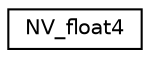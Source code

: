digraph "Graphical Class Hierarchy"
{
 // LATEX_PDF_SIZE
  edge [fontname="Helvetica",fontsize="10",labelfontname="Helvetica",labelfontsize="10"];
  node [fontname="Helvetica",fontsize="10",shape=record];
  rankdir="LR";
  Node0 [label="NV_float4",height=0.2,width=0.4,color="black", fillcolor="white", style="filled",URL="$struct_n_v__float4.html",tooltip=" "];
}
